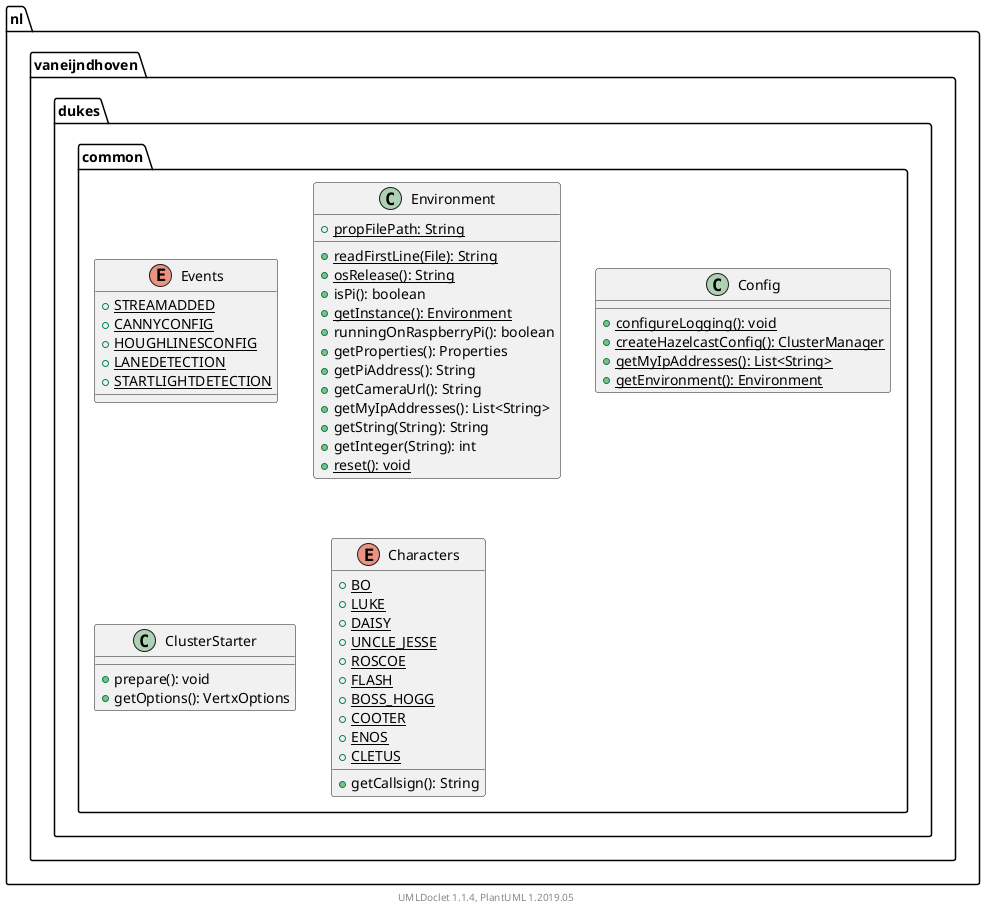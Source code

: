@startuml

    namespace nl.vaneijndhoven.dukes.common {

        enum Events [[Events.html]] {
            {static} +STREAMADDED
            {static} +CANNYCONFIG
            {static} +HOUGHLINESCONFIG
            {static} +LANEDETECTION
            {static} +STARTLIGHTDETECTION
        }

        class Environment [[Environment.html]] {
            {static} +propFilePath: String
            {static} +readFirstLine(File): String
            {static} +osRelease(): String
            +isPi(): boolean
            {static} +getInstance(): Environment
            +runningOnRaspberryPi(): boolean
            +getProperties(): Properties
            +getPiAddress(): String
            +getCameraUrl(): String
            +getMyIpAddresses(): List<String>
            +getString(String): String
            +getInteger(String): int
            {static} +reset(): void
        }

        class Config [[Config.html]] {
            {static} +configureLogging(): void
            {static} +createHazelcastConfig(): ClusterManager
            {static} +getMyIpAddresses(): List<String>
            {static} +getEnvironment(): Environment
        }

        class ClusterStarter [[ClusterStarter.html]] {
            +prepare(): void
            +getOptions(): VertxOptions
        }

        enum Characters [[Characters.html]] {
            {static} +BO
            {static} +LUKE
            {static} +DAISY
            {static} +UNCLE_JESSE
            {static} +ROSCOE
            {static} +FLASH
            {static} +BOSS_HOGG
            {static} +COOTER
            {static} +ENOS
            {static} +CLETUS
            +getCallsign(): String
        }

    }


    center footer UMLDoclet 1.1.4, PlantUML 1.2019.05
@enduml
